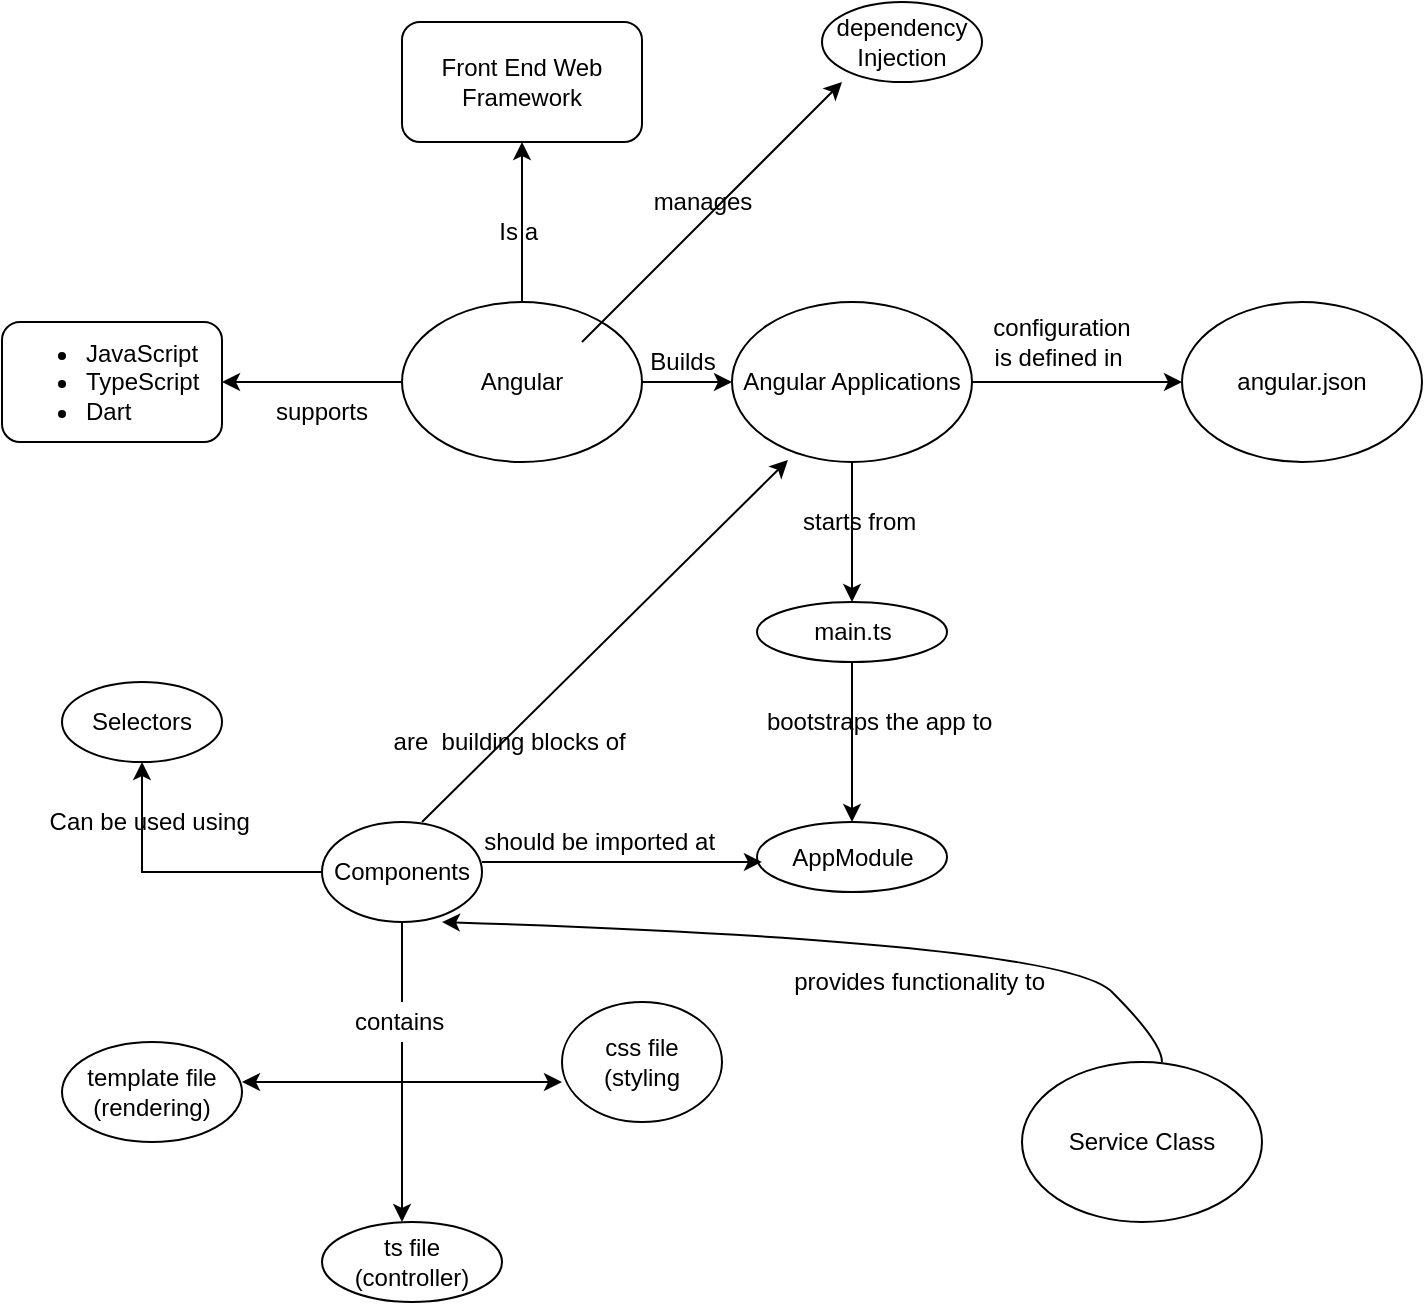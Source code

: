 <mxfile version="17.4.1" type="device"><diagram id="i3FooPJ9i9Gs0mZ0ZKIJ" name="Page-1"><mxGraphModel dx="780" dy="718" grid="1" gridSize="10" guides="1" tooltips="1" connect="1" arrows="1" fold="1" page="1" pageScale="1" pageWidth="850" pageHeight="1100" math="0" shadow="0"><root><mxCell id="0"/><mxCell id="1" parent="0"/><mxCell id="fKXYIzNtFkYqv5kDX8n2-4" style="edgeStyle=orthogonalEdgeStyle;rounded=0;orthogonalLoop=1;jettySize=auto;html=1;entryX=0.5;entryY=1;entryDx=0;entryDy=0;" edge="1" parent="1" source="fKXYIzNtFkYqv5kDX8n2-1" target="fKXYIzNtFkYqv5kDX8n2-2"><mxGeometry relative="1" as="geometry"/></mxCell><mxCell id="fKXYIzNtFkYqv5kDX8n2-9" style="edgeStyle=orthogonalEdgeStyle;rounded=0;orthogonalLoop=1;jettySize=auto;html=1;" edge="1" parent="1" source="fKXYIzNtFkYqv5kDX8n2-1" target="fKXYIzNtFkYqv5kDX8n2-10"><mxGeometry relative="1" as="geometry"><mxPoint x="480" y="270" as="targetPoint"/></mxGeometry></mxCell><mxCell id="fKXYIzNtFkYqv5kDX8n2-12" style="edgeStyle=orthogonalEdgeStyle;rounded=0;orthogonalLoop=1;jettySize=auto;html=1;" edge="1" parent="1" source="fKXYIzNtFkYqv5kDX8n2-1" target="fKXYIzNtFkYqv5kDX8n2-13"><mxGeometry relative="1" as="geometry"><mxPoint x="190" y="270" as="targetPoint"/></mxGeometry></mxCell><mxCell id="fKXYIzNtFkYqv5kDX8n2-1" value="Angular" style="ellipse;whiteSpace=wrap;html=1;" vertex="1" parent="1"><mxGeometry x="270" y="230" width="120" height="80" as="geometry"/></mxCell><mxCell id="fKXYIzNtFkYqv5kDX8n2-2" value="Front End Web Framework" style="rounded=1;whiteSpace=wrap;html=1;" vertex="1" parent="1"><mxGeometry x="270" y="90" width="120" height="60" as="geometry"/></mxCell><mxCell id="fKXYIzNtFkYqv5kDX8n2-7" value="Is a&amp;nbsp;" style="text;html=1;strokeColor=none;fillColor=none;align=center;verticalAlign=middle;whiteSpace=wrap;rounded=0;" vertex="1" parent="1"><mxGeometry x="300" y="180" width="60" height="30" as="geometry"/></mxCell><mxCell id="fKXYIzNtFkYqv5kDX8n2-16" style="edgeStyle=orthogonalEdgeStyle;rounded=0;orthogonalLoop=1;jettySize=auto;html=1;" edge="1" parent="1" source="fKXYIzNtFkYqv5kDX8n2-10" target="fKXYIzNtFkYqv5kDX8n2-17"><mxGeometry relative="1" as="geometry"><mxPoint x="640" y="270" as="targetPoint"/></mxGeometry></mxCell><mxCell id="fKXYIzNtFkYqv5kDX8n2-20" style="edgeStyle=orthogonalEdgeStyle;rounded=0;orthogonalLoop=1;jettySize=auto;html=1;" edge="1" parent="1" source="fKXYIzNtFkYqv5kDX8n2-10" target="fKXYIzNtFkYqv5kDX8n2-21"><mxGeometry relative="1" as="geometry"><mxPoint x="495" y="360" as="targetPoint"/></mxGeometry></mxCell><mxCell id="fKXYIzNtFkYqv5kDX8n2-10" value="Angular Applications" style="ellipse;whiteSpace=wrap;html=1;" vertex="1" parent="1"><mxGeometry x="435" y="230" width="120" height="80" as="geometry"/></mxCell><mxCell id="fKXYIzNtFkYqv5kDX8n2-11" value="Builds" style="text;html=1;align=center;verticalAlign=middle;resizable=0;points=[];autosize=1;strokeColor=none;fillColor=none;" vertex="1" parent="1"><mxGeometry x="385" y="250" width="50" height="20" as="geometry"/></mxCell><mxCell id="fKXYIzNtFkYqv5kDX8n2-13" value="&lt;ul&gt;&lt;li&gt;JavaScript&lt;/li&gt;&lt;li&gt;TypeScript&lt;/li&gt;&lt;li&gt;Dart&lt;/li&gt;&lt;/ul&gt;" style="rounded=1;whiteSpace=wrap;html=1;align=left;" vertex="1" parent="1"><mxGeometry x="70" y="240" width="110" height="60" as="geometry"/></mxCell><mxCell id="fKXYIzNtFkYqv5kDX8n2-15" value="supports" style="text;html=1;strokeColor=none;fillColor=none;align=center;verticalAlign=middle;whiteSpace=wrap;rounded=0;" vertex="1" parent="1"><mxGeometry x="200" y="270" width="60" height="30" as="geometry"/></mxCell><mxCell id="fKXYIzNtFkYqv5kDX8n2-17" value="angular.json&lt;br&gt;" style="ellipse;whiteSpace=wrap;html=1;" vertex="1" parent="1"><mxGeometry x="660" y="230" width="120" height="80" as="geometry"/></mxCell><mxCell id="fKXYIzNtFkYqv5kDX8n2-18" value="configuration is defined in&amp;nbsp;" style="text;html=1;strokeColor=none;fillColor=none;align=center;verticalAlign=middle;whiteSpace=wrap;rounded=0;" vertex="1" parent="1"><mxGeometry x="560" y="230" width="80" height="40" as="geometry"/></mxCell><mxCell id="fKXYIzNtFkYqv5kDX8n2-26" value="" style="edgeStyle=orthogonalEdgeStyle;rounded=0;orthogonalLoop=1;jettySize=auto;html=1;" edge="1" parent="1" source="fKXYIzNtFkYqv5kDX8n2-21" target="fKXYIzNtFkYqv5kDX8n2-25"><mxGeometry relative="1" as="geometry"/></mxCell><mxCell id="fKXYIzNtFkYqv5kDX8n2-21" value="main.ts" style="ellipse;whiteSpace=wrap;html=1;" vertex="1" parent="1"><mxGeometry x="447.5" y="380" width="95" height="30" as="geometry"/></mxCell><mxCell id="fKXYIzNtFkYqv5kDX8n2-22" value="starts from&amp;nbsp;" style="text;html=1;align=center;verticalAlign=middle;resizable=0;points=[];autosize=1;strokeColor=none;fillColor=none;" vertex="1" parent="1"><mxGeometry x="460" y="330" width="80" height="20" as="geometry"/></mxCell><mxCell id="fKXYIzNtFkYqv5kDX8n2-25" value="AppModule" style="ellipse;whiteSpace=wrap;html=1;" vertex="1" parent="1"><mxGeometry x="447.5" y="490" width="95" height="35" as="geometry"/></mxCell><mxCell id="fKXYIzNtFkYqv5kDX8n2-27" value="bootstraps the app to&amp;nbsp;" style="text;html=1;align=center;verticalAlign=middle;resizable=0;points=[];autosize=1;strokeColor=none;fillColor=none;" vertex="1" parent="1"><mxGeometry x="445" y="430" width="130" height="20" as="geometry"/></mxCell><mxCell id="fKXYIzNtFkYqv5kDX8n2-38" style="edgeStyle=orthogonalEdgeStyle;rounded=0;orthogonalLoop=1;jettySize=auto;html=1;entryX=0.026;entryY=0.714;entryDx=0;entryDy=0;entryPerimeter=0;" edge="1" parent="1"><mxGeometry relative="1" as="geometry"><mxPoint x="310.0" y="509.99" as="sourcePoint"/><mxPoint x="449.97" y="509.99" as="targetPoint"/></mxGeometry></mxCell><mxCell id="fKXYIzNtFkYqv5kDX8n2-42" value="" style="edgeStyle=orthogonalEdgeStyle;rounded=0;orthogonalLoop=1;jettySize=auto;html=1;" edge="1" parent="1" source="fKXYIzNtFkYqv5kDX8n2-28" target="fKXYIzNtFkYqv5kDX8n2-41"><mxGeometry relative="1" as="geometry"/></mxCell><mxCell id="fKXYIzNtFkYqv5kDX8n2-45" style="edgeStyle=orthogonalEdgeStyle;rounded=0;orthogonalLoop=1;jettySize=auto;html=1;startArrow=none;" edge="1" parent="1" source="fKXYIzNtFkYqv5kDX8n2-65"><mxGeometry relative="1" as="geometry"><mxPoint x="270" y="690" as="targetPoint"/><Array as="points"><mxPoint x="270" y="620"/><mxPoint x="270" y="620"/></Array></mxGeometry></mxCell><mxCell id="fKXYIzNtFkYqv5kDX8n2-28" value="Components" style="ellipse;whiteSpace=wrap;html=1;" vertex="1" parent="1"><mxGeometry x="230" y="490" width="80" height="50" as="geometry"/></mxCell><mxCell id="fKXYIzNtFkYqv5kDX8n2-31" value="are&amp;nbsp; building blocks of&amp;nbsp;" style="text;html=1;align=center;verticalAlign=middle;resizable=0;points=[];autosize=1;strokeColor=none;fillColor=none;" vertex="1" parent="1"><mxGeometry x="260" y="440" width="130" height="20" as="geometry"/></mxCell><mxCell id="fKXYIzNtFkYqv5kDX8n2-33" value="should be imported at&amp;nbsp;" style="text;html=1;align=center;verticalAlign=middle;resizable=0;points=[];autosize=1;strokeColor=none;fillColor=none;" vertex="1" parent="1"><mxGeometry x="305" y="490" width="130" height="20" as="geometry"/></mxCell><mxCell id="fKXYIzNtFkYqv5kDX8n2-35" value="" style="endArrow=classic;html=1;rounded=0;entryX=0.233;entryY=0.988;entryDx=0;entryDy=0;entryPerimeter=0;" edge="1" parent="1" target="fKXYIzNtFkYqv5kDX8n2-10"><mxGeometry width="50" height="50" relative="1" as="geometry"><mxPoint x="280" y="490" as="sourcePoint"/><mxPoint x="330" y="440" as="targetPoint"/></mxGeometry></mxCell><mxCell id="fKXYIzNtFkYqv5kDX8n2-41" value="Selectors" style="ellipse;whiteSpace=wrap;html=1;" vertex="1" parent="1"><mxGeometry x="100" y="420" width="80" height="40" as="geometry"/></mxCell><mxCell id="fKXYIzNtFkYqv5kDX8n2-43" value="Can be used using&amp;nbsp;" style="text;html=1;align=center;verticalAlign=middle;resizable=0;points=[];autosize=1;strokeColor=none;fillColor=none;" vertex="1" parent="1"><mxGeometry x="85" y="480" width="120" height="20" as="geometry"/></mxCell><mxCell id="fKXYIzNtFkYqv5kDX8n2-46" value="" style="endArrow=classic;startArrow=classic;html=1;rounded=0;" edge="1" parent="1"><mxGeometry width="50" height="50" relative="1" as="geometry"><mxPoint x="190" y="620" as="sourcePoint"/><mxPoint x="350" y="620" as="targetPoint"/></mxGeometry></mxCell><mxCell id="fKXYIzNtFkYqv5kDX8n2-47" value="template file (rendering)" style="ellipse;whiteSpace=wrap;html=1;" vertex="1" parent="1"><mxGeometry x="100" y="600" width="90" height="50" as="geometry"/></mxCell><mxCell id="fKXYIzNtFkYqv5kDX8n2-49" value="css file (styling" style="ellipse;whiteSpace=wrap;html=1;" vertex="1" parent="1"><mxGeometry x="350" y="580" width="80" height="60" as="geometry"/></mxCell><mxCell id="fKXYIzNtFkYqv5kDX8n2-50" value="ts file (controller)" style="ellipse;whiteSpace=wrap;html=1;" vertex="1" parent="1"><mxGeometry x="230" y="690" width="90" height="40" as="geometry"/></mxCell><mxCell id="fKXYIzNtFkYqv5kDX8n2-65" value="contains&amp;nbsp;" style="text;html=1;align=center;verticalAlign=middle;resizable=0;points=[];autosize=1;strokeColor=none;fillColor=none;" vertex="1" parent="1"><mxGeometry x="240" y="580" width="60" height="20" as="geometry"/></mxCell><mxCell id="fKXYIzNtFkYqv5kDX8n2-66" value="" style="edgeStyle=orthogonalEdgeStyle;rounded=0;orthogonalLoop=1;jettySize=auto;html=1;endArrow=none;" edge="1" parent="1" source="fKXYIzNtFkYqv5kDX8n2-28" target="fKXYIzNtFkYqv5kDX8n2-65"><mxGeometry relative="1" as="geometry"><mxPoint x="270" y="690" as="targetPoint"/><mxPoint x="270" y="540" as="sourcePoint"/><Array as="points"/></mxGeometry></mxCell><mxCell id="fKXYIzNtFkYqv5kDX8n2-68" value="Service Class" style="ellipse;whiteSpace=wrap;html=1;" vertex="1" parent="1"><mxGeometry x="580" y="610" width="120" height="80" as="geometry"/></mxCell><mxCell id="fKXYIzNtFkYqv5kDX8n2-71" value="" style="curved=1;endArrow=classic;html=1;rounded=0;entryX=0.75;entryY=1;entryDx=0;entryDy=0;entryPerimeter=0;" edge="1" parent="1" target="fKXYIzNtFkYqv5kDX8n2-28"><mxGeometry width="50" height="50" relative="1" as="geometry"><mxPoint x="650" y="610" as="sourcePoint"/><mxPoint x="650" y="550" as="targetPoint"/><Array as="points"><mxPoint x="650" y="600"/><mxPoint x="600" y="550"/></Array></mxGeometry></mxCell><mxCell id="fKXYIzNtFkYqv5kDX8n2-72" value="provides functionality to&amp;nbsp;" style="text;html=1;align=center;verticalAlign=middle;resizable=0;points=[];autosize=1;strokeColor=none;fillColor=none;" vertex="1" parent="1"><mxGeometry x="460" y="560" width="140" height="20" as="geometry"/></mxCell><mxCell id="fKXYIzNtFkYqv5kDX8n2-73" value="" style="endArrow=classic;html=1;rounded=0;" edge="1" parent="1"><mxGeometry width="50" height="50" relative="1" as="geometry"><mxPoint x="360" y="250" as="sourcePoint"/><mxPoint x="490" y="120" as="targetPoint"/></mxGeometry></mxCell><mxCell id="fKXYIzNtFkYqv5kDX8n2-74" value="dependency Injection" style="ellipse;whiteSpace=wrap;html=1;" vertex="1" parent="1"><mxGeometry x="480" y="80" width="80" height="40" as="geometry"/></mxCell><mxCell id="fKXYIzNtFkYqv5kDX8n2-75" value="manages" style="text;html=1;align=center;verticalAlign=middle;resizable=0;points=[];autosize=1;strokeColor=none;fillColor=none;" vertex="1" parent="1"><mxGeometry x="390" y="170" width="60" height="20" as="geometry"/></mxCell></root></mxGraphModel></diagram></mxfile>